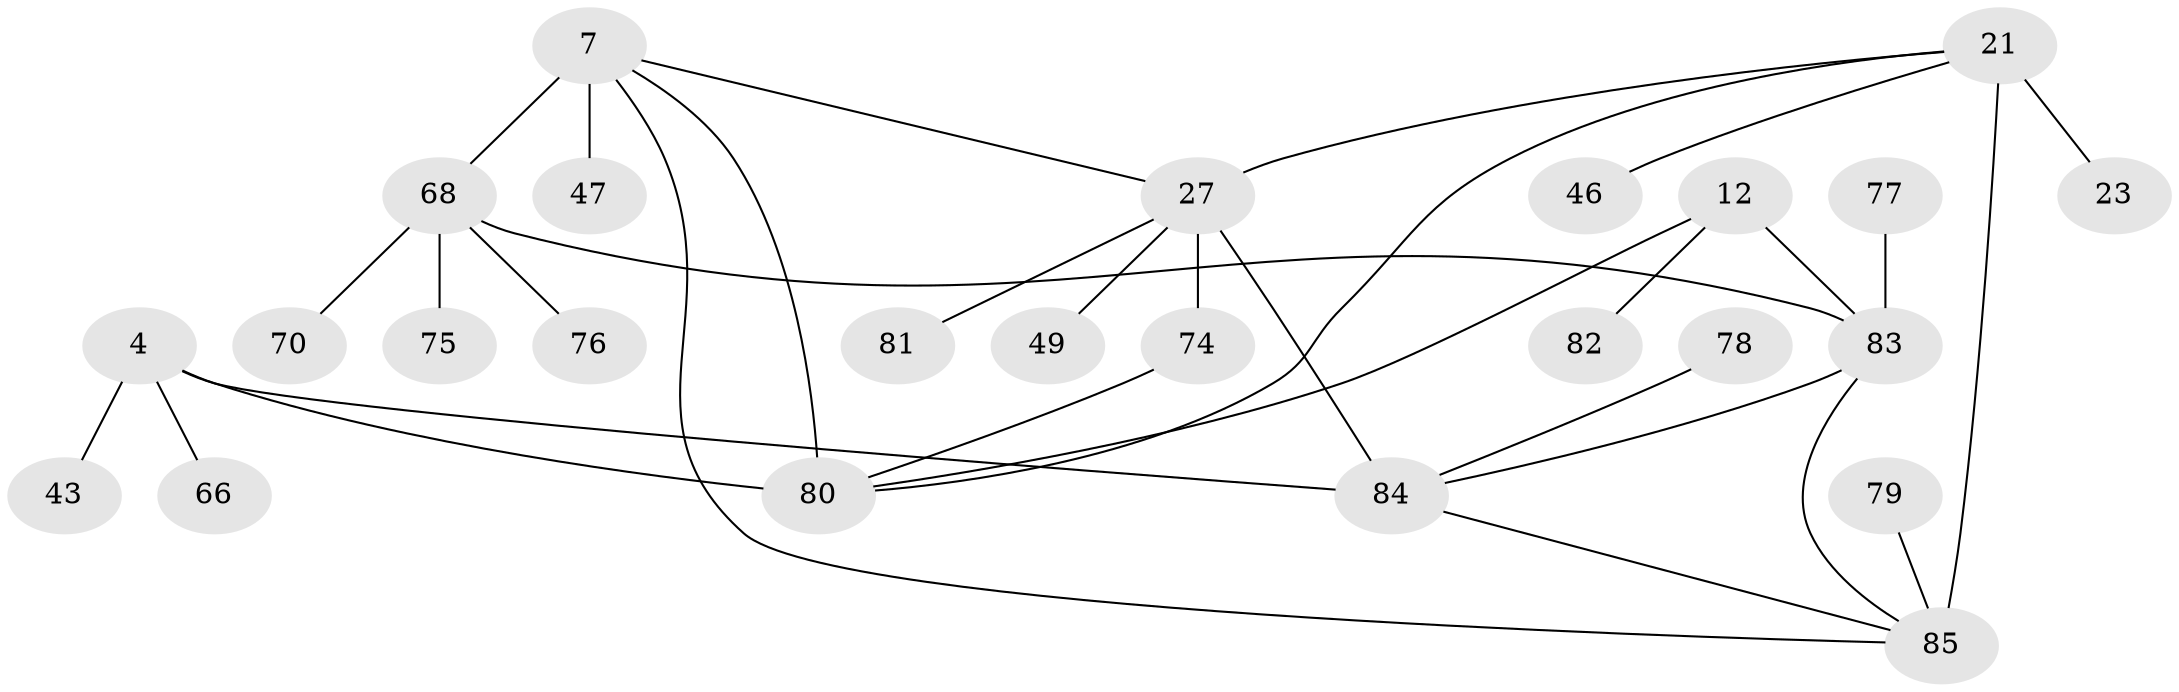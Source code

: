 // original degree distribution, {4: 0.07058823529411765, 8: 0.03529411764705882, 7: 0.03529411764705882, 5: 0.03529411764705882, 9: 0.03529411764705882, 6: 0.047058823529411764, 1: 0.5764705882352941, 2: 0.11764705882352941, 3: 0.047058823529411764}
// Generated by graph-tools (version 1.1) at 2025/59/03/04/25 21:59:03]
// undirected, 25 vertices, 32 edges
graph export_dot {
graph [start="1"]
  node [color=gray90,style=filled];
  4 [super="+1"];
  7 [super="+5"];
  12 [super="+10"];
  21 [super="+16"];
  23;
  27 [super="+26+19"];
  43;
  46;
  47 [super="+32"];
  49 [super="+40"];
  66;
  68 [super="+36+38+56+61"];
  70;
  74 [super="+69"];
  75;
  76 [super="+67"];
  77;
  78;
  79;
  80 [super="+72"];
  81;
  82;
  83 [super="+71"];
  84 [super="+28+65"];
  85 [super="+73+15+42+54"];
  4 -- 43;
  4 -- 66;
  4 -- 84;
  4 -- 80 [weight=4];
  7 -- 27 [weight=2];
  7 -- 47;
  7 -- 68 [weight=4];
  7 -- 85;
  7 -- 80;
  12 -- 82;
  12 -- 83 [weight=4];
  12 -- 80;
  21 -- 80;
  21 -- 85 [weight=4];
  21 -- 23;
  21 -- 27;
  21 -- 46;
  27 -- 81;
  27 -- 49;
  27 -- 74;
  27 -- 84 [weight=4];
  68 -- 70;
  68 -- 75;
  68 -- 76;
  68 -- 83;
  74 -- 80;
  77 -- 83;
  78 -- 84;
  79 -- 85;
  83 -- 85;
  83 -- 84;
  84 -- 85;
}
